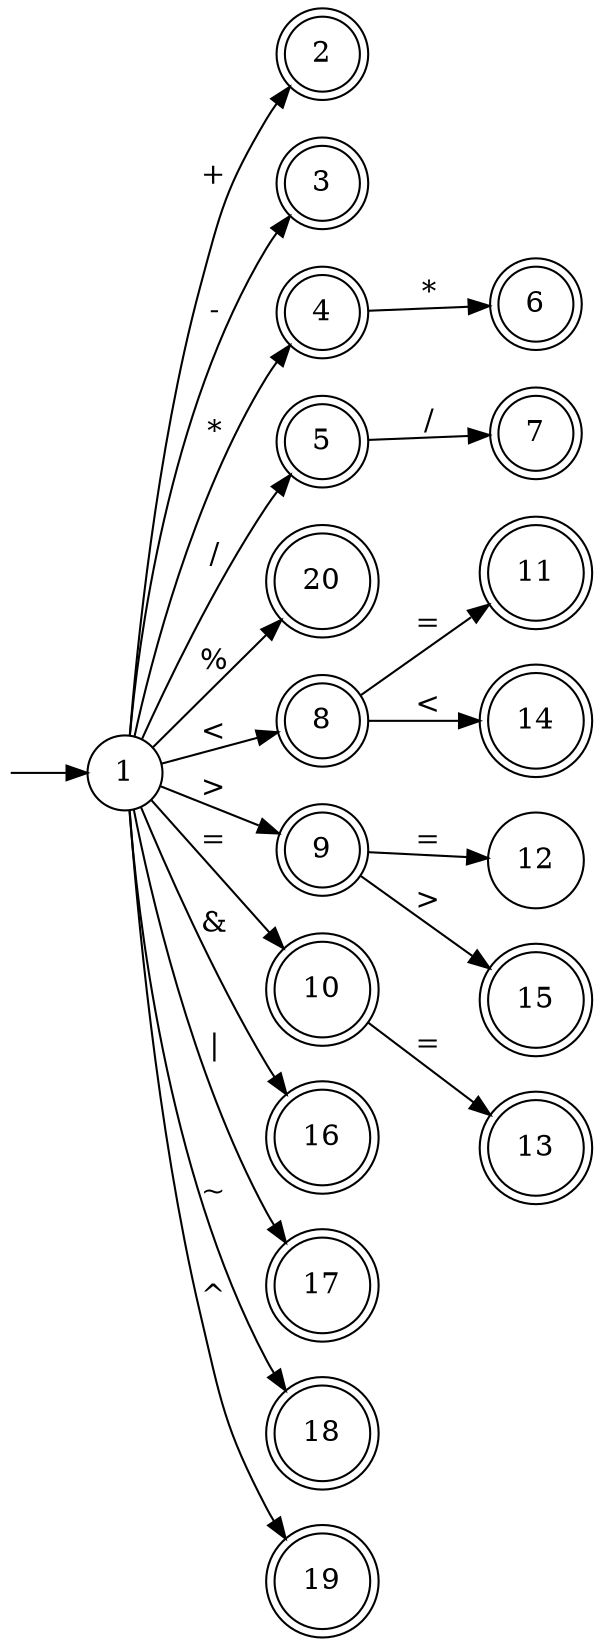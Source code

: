 digraph G {
    rankdir = LR
    node[shape=circle]
    0[label="",color=transparent, width=0]
    0->1
    //arithmetic
    2,3,4,5,6,7,20[shape=doublecircle]
    1->2[label="+"]
    1->3[label="-"]
    1->4[label="*"]
    1->5[label="/"]
    1->20[label="%"]
    4->6[label="*"]
    5->7[label="/"]
    //compare
    8,9,10,11,13[shape=doublecircle]
    1->8[label="<"]
    1->9[label=">"]
    1->10[label="="]
    8->11[label="="]
    9->12[label="="]
    10->13[label="="]
    //bitwise
    14,15,16,17,18,19[shape=doublecircle]
    8->14[label="<"]
    9->15[label=">"]
    1->16[label="&"]
    1->17[label="|"]
    1->18[label="~"]
    1->19[label="^"]
}
